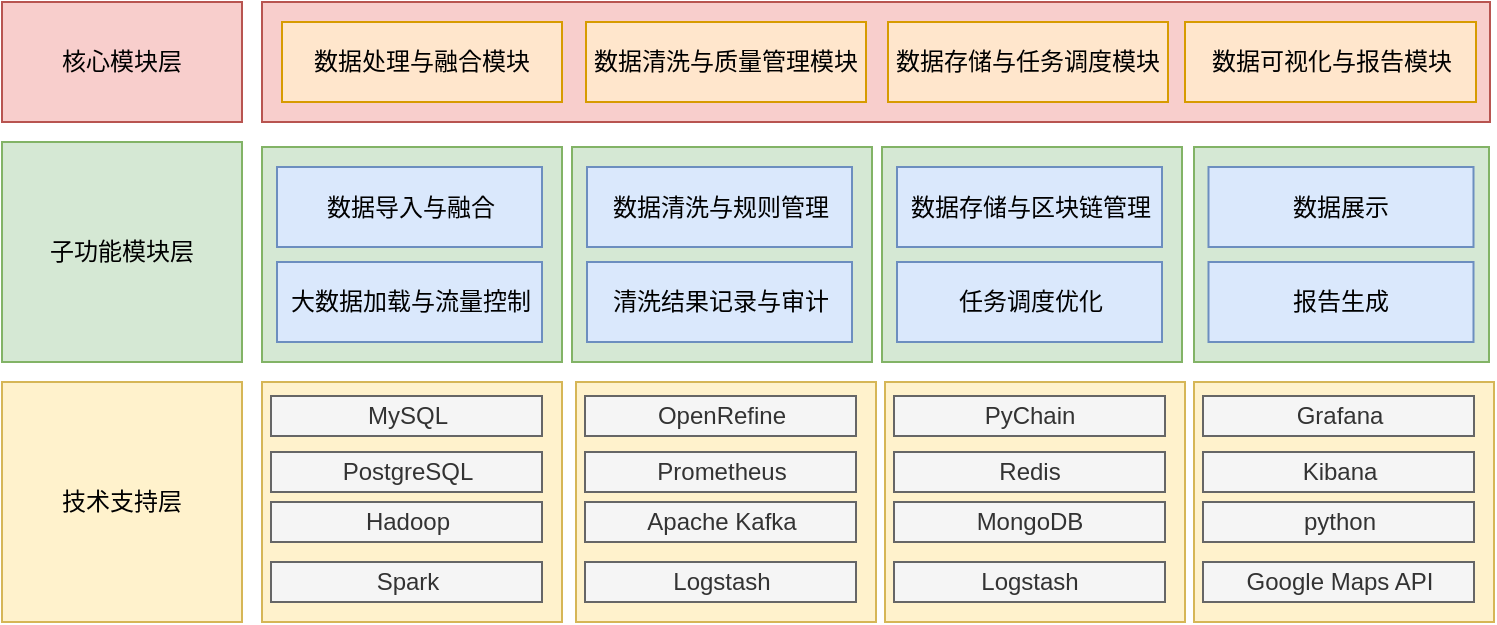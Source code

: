 <mxfile version="25.0.3">
  <diagram name="第 1 页" id="iFm5eo9EGmCHDPWDAaw0">
    <mxGraphModel dx="647" dy="655" grid="1" gridSize="10" guides="1" tooltips="1" connect="1" arrows="1" fold="1" page="1" pageScale="1" pageWidth="827" pageHeight="1169" math="0" shadow="0">
      <root>
        <mxCell id="0" />
        <mxCell id="1" parent="0" />
        <mxCell id="6t4_MSoUbNSP_UoqYTOG-1" value="核心模块层" style="rounded=0;whiteSpace=wrap;html=1;fillColor=#f8cecc;strokeColor=#b85450;" vertex="1" parent="1">
          <mxGeometry x="100" y="90" width="120" height="60" as="geometry" />
        </mxCell>
        <mxCell id="6t4_MSoUbNSP_UoqYTOG-2" value="子功能模块层" style="rounded=0;whiteSpace=wrap;html=1;fillColor=#d5e8d4;strokeColor=#82b366;" vertex="1" parent="1">
          <mxGeometry x="100" y="160" width="120" height="110" as="geometry" />
        </mxCell>
        <mxCell id="6t4_MSoUbNSP_UoqYTOG-3" value="技术支持层" style="rounded=0;whiteSpace=wrap;html=1;fillColor=#fff2cc;strokeColor=#d6b656;" vertex="1" parent="1">
          <mxGeometry x="100" y="280" width="120" height="120" as="geometry" />
        </mxCell>
        <mxCell id="6t4_MSoUbNSP_UoqYTOG-5" value="" style="rounded=0;whiteSpace=wrap;html=1;fillColor=#f8cecc;strokeColor=#b85450;" vertex="1" parent="1">
          <mxGeometry x="230" y="90" width="614" height="60" as="geometry" />
        </mxCell>
        <mxCell id="6t4_MSoUbNSP_UoqYTOG-10" value="&lt;span style=&quot;color: rgba(0, 0, 0, 0); font-family: monospace; font-size: 0px; text-align: start; text-wrap-mode: nowrap;&quot;&gt;%3CmxGraphModel%3E%3Croot%3E%3CmxCell%20id%3D%220%22%2F%3E%3CmxCell%20id%3D%221%22%20parent%3D%220%22%2F%3E%3CmxCell%20id%3D%222%22%20value%3D%22%22%20style%3D%22rounded%3D0%3BwhiteSpace%3Dwrap%3Bhtml%3D1%3B%22%20vertex%3D%221%22%20parent%3D%221%22%3E%3CmxGeometry%20x%3D%22230%22%20y%3D%22162.5%22%20width%3D%22155%22%20height%3D%22107.5%22%20as%3D%22geometry%22%2F%3E%3C%2FmxCell%3E%3CmxCell%20id%3D%223%22%20value%3D%22%E6%95%B0%E6%8D%AE%E5%AF%BC%E5%85%A5%E4%B8%8E%E8%9E%8D%E5%90%88%22%20style%3D%22rounded%3D0%3BwhiteSpace%3Dwrap%3Bhtml%3D1%3B%22%20vertex%3D%221%22%20parent%3D%221%22%3E%3CmxGeometry%20x%3D%22240%22%20y%3D%22170%22%20width%3D%22140%22%20height%3D%2240%22%20as%3D%22geometry%22%2F%3E%3C%2FmxCell%3E%3CmxCell%20id%3D%224%22%20value%3D%22%E5%A4%A7%E6%95%B0%E6%8D%AE%E5%8A%A0%E8%BD%BD%E4%B8%8E%E6%B5%81%E9%87%8F%E6%8E%A7%E5%88%B6%22%20style%3D%22rounded%3D0%3BwhiteSpace%3Dwrap%3Bhtml%3D1%3B%22%20vertex%3D%221%22%20parent%3D%221%22%3E%3CmxGeometry%20x%3D%22240%22%20y%3D%22220%22%20width%3D%22140%22%20height%3D%2240%22%20as%3D%22geometry%22%2F%3E%3C%2FmxCell%3E%3C%2Froot%3E%3C%2FmxGraphModel%3E&lt;/span&gt;" style="rounded=0;whiteSpace=wrap;html=1;fillColor=#d5e8d4;strokeColor=#82b366;" vertex="1" parent="1">
          <mxGeometry x="230" y="162.5" width="150" height="107.5" as="geometry" />
        </mxCell>
        <mxCell id="6t4_MSoUbNSP_UoqYTOG-20" value="数据处理与融合模块" style="rounded=0;whiteSpace=wrap;html=1;fillColor=#ffe6cc;strokeColor=#d79b00;" vertex="1" parent="1">
          <mxGeometry x="240" y="100" width="140" height="40" as="geometry" />
        </mxCell>
        <mxCell id="6t4_MSoUbNSP_UoqYTOG-21" value="数据清洗与质量管理模块" style="rounded=0;whiteSpace=wrap;html=1;fillColor=#ffe6cc;strokeColor=#d79b00;" vertex="1" parent="1">
          <mxGeometry x="392" y="100" width="140" height="40" as="geometry" />
        </mxCell>
        <mxCell id="6t4_MSoUbNSP_UoqYTOG-22" value="数据存储与任务调度模块" style="rounded=0;whiteSpace=wrap;html=1;fillColor=#ffe6cc;strokeColor=#d79b00;" vertex="1" parent="1">
          <mxGeometry x="543" y="100" width="140" height="40" as="geometry" />
        </mxCell>
        <mxCell id="6t4_MSoUbNSP_UoqYTOG-23" value="数据可视化与报告模块" style="rounded=0;whiteSpace=wrap;html=1;fillColor=#ffe6cc;strokeColor=#d79b00;" vertex="1" parent="1">
          <mxGeometry x="691.5" y="100" width="145.5" height="40" as="geometry" />
        </mxCell>
        <mxCell id="6t4_MSoUbNSP_UoqYTOG-25" value="数据导入与融合" style="rounded=0;whiteSpace=wrap;html=1;fillColor=#dae8fc;strokeColor=#6c8ebf;" vertex="1" parent="1">
          <mxGeometry x="237.5" y="172.5" width="132.5" height="40" as="geometry" />
        </mxCell>
        <mxCell id="6t4_MSoUbNSP_UoqYTOG-26" value="大数据加载与流量控制" style="rounded=0;whiteSpace=wrap;html=1;fillColor=#dae8fc;strokeColor=#6c8ebf;" vertex="1" parent="1">
          <mxGeometry x="237.5" y="220" width="132.5" height="40" as="geometry" />
        </mxCell>
        <mxCell id="6t4_MSoUbNSP_UoqYTOG-42" value="&lt;span style=&quot;color: rgba(0, 0, 0, 0); font-family: monospace; font-size: 0px; text-align: start; text-wrap-mode: nowrap;&quot;&gt;%3CmxGraphModel%3E%3Croot%3E%3CmxCell%20id%3D%220%22%2F%3E%3CmxCell%20id%3D%221%22%20parent%3D%220%22%2F%3E%3CmxCell%20id%3D%222%22%20value%3D%22%22%20style%3D%22rounded%3D0%3BwhiteSpace%3Dwrap%3Bhtml%3D1%3B%22%20vertex%3D%221%22%20parent%3D%221%22%3E%3CmxGeometry%20x%3D%22230%22%20y%3D%22162.5%22%20width%3D%22155%22%20height%3D%22107.5%22%20as%3D%22geometry%22%2F%3E%3C%2FmxCell%3E%3CmxCell%20id%3D%223%22%20value%3D%22%E6%95%B0%E6%8D%AE%E5%AF%BC%E5%85%A5%E4%B8%8E%E8%9E%8D%E5%90%88%22%20style%3D%22rounded%3D0%3BwhiteSpace%3Dwrap%3Bhtml%3D1%3B%22%20vertex%3D%221%22%20parent%3D%221%22%3E%3CmxGeometry%20x%3D%22240%22%20y%3D%22170%22%20width%3D%22140%22%20height%3D%2240%22%20as%3D%22geometry%22%2F%3E%3C%2FmxCell%3E%3CmxCell%20id%3D%224%22%20value%3D%22%E5%A4%A7%E6%95%B0%E6%8D%AE%E5%8A%A0%E8%BD%BD%E4%B8%8E%E6%B5%81%E9%87%8F%E6%8E%A7%E5%88%B6%22%20style%3D%22rounded%3D0%3BwhiteSpace%3Dwrap%3Bhtml%3D1%3B%22%20vertex%3D%221%22%20parent%3D%221%22%3E%3CmxGeometry%20x%3D%22240%22%20y%3D%22220%22%20width%3D%22140%22%20height%3D%2240%22%20as%3D%22geometry%22%2F%3E%3C%2FmxCell%3E%3C%2Froot%3E%3C%2FmxGraphModel%3E&lt;/span&gt;" style="rounded=0;whiteSpace=wrap;html=1;fillColor=#d5e8d4;strokeColor=#82b366;" vertex="1" parent="1">
          <mxGeometry x="385" y="162.5" width="150" height="107.5" as="geometry" />
        </mxCell>
        <mxCell id="6t4_MSoUbNSP_UoqYTOG-43" value="数据清洗与规则管理" style="rounded=0;whiteSpace=wrap;html=1;fillColor=#dae8fc;strokeColor=#6c8ebf;" vertex="1" parent="1">
          <mxGeometry x="392.5" y="172.5" width="132.5" height="40" as="geometry" />
        </mxCell>
        <mxCell id="6t4_MSoUbNSP_UoqYTOG-44" value="清洗结果记录与审计" style="rounded=0;whiteSpace=wrap;html=1;fillColor=#dae8fc;strokeColor=#6c8ebf;" vertex="1" parent="1">
          <mxGeometry x="392.5" y="220" width="132.5" height="40" as="geometry" />
        </mxCell>
        <mxCell id="6t4_MSoUbNSP_UoqYTOG-45" value="&lt;span style=&quot;color: rgba(0, 0, 0, 0); font-family: monospace; font-size: 0px; text-align: start; text-wrap-mode: nowrap;&quot;&gt;%3CmxGraphModel%3E%3Croot%3E%3CmxCell%20id%3D%220%22%2F%3E%3CmxCell%20id%3D%221%22%20parent%3D%220%22%2F%3E%3CmxCell%20id%3D%222%22%20value%3D%22%22%20style%3D%22rounded%3D0%3BwhiteSpace%3Dwrap%3Bhtml%3D1%3B%22%20vertex%3D%221%22%20parent%3D%221%22%3E%3CmxGeometry%20x%3D%22230%22%20y%3D%22162.5%22%20width%3D%22155%22%20height%3D%22107.5%22%20as%3D%22geometry%22%2F%3E%3C%2FmxCell%3E%3CmxCell%20id%3D%223%22%20value%3D%22%E6%95%B0%E6%8D%AE%E5%AF%BC%E5%85%A5%E4%B8%8E%E8%9E%8D%E5%90%88%22%20style%3D%22rounded%3D0%3BwhiteSpace%3Dwrap%3Bhtml%3D1%3B%22%20vertex%3D%221%22%20parent%3D%221%22%3E%3CmxGeometry%20x%3D%22240%22%20y%3D%22170%22%20width%3D%22140%22%20height%3D%2240%22%20as%3D%22geometry%22%2F%3E%3C%2FmxCell%3E%3CmxCell%20id%3D%224%22%20value%3D%22%E5%A4%A7%E6%95%B0%E6%8D%AE%E5%8A%A0%E8%BD%BD%E4%B8%8E%E6%B5%81%E9%87%8F%E6%8E%A7%E5%88%B6%22%20style%3D%22rounded%3D0%3BwhiteSpace%3Dwrap%3Bhtml%3D1%3B%22%20vertex%3D%221%22%20parent%3D%221%22%3E%3CmxGeometry%20x%3D%22240%22%20y%3D%22220%22%20width%3D%22140%22%20height%3D%2240%22%20as%3D%22geometry%22%2F%3E%3C%2FmxCell%3E%3C%2Froot%3E%3C%2FmxGraphModel%3E&lt;/span&gt;" style="rounded=0;whiteSpace=wrap;html=1;fillColor=#d5e8d4;strokeColor=#82b366;" vertex="1" parent="1">
          <mxGeometry x="540" y="162.5" width="150" height="107.5" as="geometry" />
        </mxCell>
        <mxCell id="6t4_MSoUbNSP_UoqYTOG-46" value="数据存储与区块链管理  " style="rounded=0;whiteSpace=wrap;html=1;fillColor=#dae8fc;strokeColor=#6c8ebf;" vertex="1" parent="1">
          <mxGeometry x="547.5" y="172.5" width="132.5" height="40" as="geometry" />
        </mxCell>
        <mxCell id="6t4_MSoUbNSP_UoqYTOG-47" value="任务调度优化" style="rounded=0;whiteSpace=wrap;html=1;fillColor=#dae8fc;strokeColor=#6c8ebf;" vertex="1" parent="1">
          <mxGeometry x="547.5" y="220" width="132.5" height="40" as="geometry" />
        </mxCell>
        <mxCell id="6t4_MSoUbNSP_UoqYTOG-48" value="&lt;span style=&quot;color: rgba(0, 0, 0, 0); font-family: monospace; font-size: 0px; text-align: start; text-wrap-mode: nowrap;&quot;&gt;%3CmxGraphModel%3E%3Croot%3E%3CmxCell%20id%3D%220%22%2F%3E%3CmxCell%20id%3D%221%22%20parent%3D%220%22%2F%3E%3CmxCell%20id%3D%222%22%20value%3D%22%22%20style%3D%22rounded%3D0%3BwhiteSpace%3Dwrap%3Bhtml%3D1%3B%22%20vertex%3D%221%22%20parent%3D%221%22%3E%3CmxGeometry%20x%3D%22230%22%20y%3D%22162.5%22%20width%3D%22155%22%20height%3D%22107.5%22%20as%3D%22geometry%22%2F%3E%3C%2FmxCell%3E%3CmxCell%20id%3D%223%22%20value%3D%22%E6%95%B0%E6%8D%AE%E5%AF%BC%E5%85%A5%E4%B8%8E%E8%9E%8D%E5%90%88%22%20style%3D%22rounded%3D0%3BwhiteSpace%3Dwrap%3Bhtml%3D1%3B%22%20vertex%3D%221%22%20parent%3D%221%22%3E%3CmxGeometry%20x%3D%22240%22%20y%3D%22170%22%20width%3D%22140%22%20height%3D%2240%22%20as%3D%22geometry%22%2F%3E%3C%2FmxCell%3E%3CmxCell%20id%3D%224%22%20value%3D%22%E5%A4%A7%E6%95%B0%E6%8D%AE%E5%8A%A0%E8%BD%BD%E4%B8%8E%E6%B5%81%E9%87%8F%E6%8E%A7%E5%88%B6%22%20style%3D%22rounded%3D0%3BwhiteSpace%3Dwrap%3Bhtml%3D1%3B%22%20vertex%3D%221%22%20parent%3D%221%22%3E%3CmxGeometry%20x%3D%22240%22%20y%3D%22220%22%20width%3D%22140%22%20height%3D%2240%22%20as%3D%22geometry%22%2F%3E%3C%2FmxCell%3E%3C%2Froot%3E%3C%2FmxGraphModel%3E&lt;/span&gt;" style="rounded=0;whiteSpace=wrap;html=1;fillColor=#d5e8d4;strokeColor=#82b366;" vertex="1" parent="1">
          <mxGeometry x="696" y="162.5" width="147.5" height="107.5" as="geometry" />
        </mxCell>
        <mxCell id="6t4_MSoUbNSP_UoqYTOG-49" value="数据展示" style="rounded=0;whiteSpace=wrap;html=1;fillColor=#dae8fc;strokeColor=#6c8ebf;" vertex="1" parent="1">
          <mxGeometry x="703.25" y="172.5" width="132.5" height="40" as="geometry" />
        </mxCell>
        <mxCell id="6t4_MSoUbNSP_UoqYTOG-50" value="报告生成" style="rounded=0;whiteSpace=wrap;html=1;fillColor=#dae8fc;strokeColor=#6c8ebf;" vertex="1" parent="1">
          <mxGeometry x="703.25" y="220" width="132.5" height="40" as="geometry" />
        </mxCell>
        <mxCell id="6t4_MSoUbNSP_UoqYTOG-54" value="&lt;span style=&quot;color: rgba(0, 0, 0, 0); font-family: monospace; font-size: 0px; text-align: start; text-wrap-mode: nowrap;&quot;&gt;%3CmxGraphModel%3E%3Croot%3E%3CmxCell%20id%3D%220%22%2F%3E%3CmxCell%20id%3D%221%22%20parent%3D%220%22%2F%3E%3CmxCell%20id%3D%222%22%20value%3D%22%22%20style%3D%22rounded%3D0%3BwhiteSpace%3Dwrap%3Bhtml%3D1%3B%22%20vertex%3D%221%22%20parent%3D%221%22%3E%3CmxGeometry%20x%3D%22230%22%20y%3D%22162.5%22%20width%3D%22155%22%20height%3D%22107.5%22%20as%3D%22geometry%22%2F%3E%3C%2FmxCell%3E%3CmxCell%20id%3D%223%22%20value%3D%22%E6%95%B0%E6%8D%AE%E5%AF%BC%E5%85%A5%E4%B8%8E%E8%9E%8D%E5%90%88%22%20style%3D%22rounded%3D0%3BwhiteSpace%3Dwrap%3Bhtml%3D1%3B%22%20vertex%3D%221%22%20parent%3D%221%22%3E%3CmxGeometry%20x%3D%22240%22%20y%3D%22170%22%20width%3D%22140%22%20height%3D%2240%22%20as%3D%22geometry%22%2F%3E%3C%2FmxCell%3E%3CmxCell%20id%3D%224%22%20value%3D%22%E5%A4%A7%E6%95%B0%E6%8D%AE%E5%8A%A0%E8%BD%BD%E4%B8%8E%E6%B5%81%E9%87%8F%E6%8E%A7%E5%88%B6%22%20style%3D%22rounded%3D0%3BwhiteSpace%3Dwrap%3Bhtml%3D1%3B%22%20vertex%3D%221%22%20parent%3D%221%22%3E%3CmxGeometry%20x%3D%22240%22%20y%3D%22220%22%20width%3D%22140%22%20height%3D%2240%22%20as%3D%22geometry%22%2F%3E%3C%2FmxCell%3E%3C%2Froot%3E%3C%2FmxGraphModel%3E&lt;/span&gt;" style="rounded=0;whiteSpace=wrap;html=1;fillColor=#fff2cc;strokeColor=#d6b656;" vertex="1" parent="1">
          <mxGeometry x="230" y="280" width="150" height="120" as="geometry" />
        </mxCell>
        <mxCell id="6t4_MSoUbNSP_UoqYTOG-57" value="MySQL" style="rounded=0;whiteSpace=wrap;html=1;fillColor=#f5f5f5;fontColor=#333333;strokeColor=#666666;" vertex="1" parent="1">
          <mxGeometry x="234.5" y="287" width="135.5" height="20" as="geometry" />
        </mxCell>
        <mxCell id="6t4_MSoUbNSP_UoqYTOG-60" value="PostgreSQL" style="rounded=0;whiteSpace=wrap;html=1;fillColor=#f5f5f5;fontColor=#333333;strokeColor=#666666;" vertex="1" parent="1">
          <mxGeometry x="234.5" y="315" width="135.5" height="20" as="geometry" />
        </mxCell>
        <mxCell id="6t4_MSoUbNSP_UoqYTOG-61" value="Hadoop" style="rounded=0;whiteSpace=wrap;html=1;fillColor=#f5f5f5;fontColor=#333333;strokeColor=#666666;" vertex="1" parent="1">
          <mxGeometry x="234.5" y="340" width="135.5" height="20" as="geometry" />
        </mxCell>
        <mxCell id="6t4_MSoUbNSP_UoqYTOG-62" value="Spark" style="rounded=0;whiteSpace=wrap;html=1;fillColor=#f5f5f5;fontColor=#333333;strokeColor=#666666;" vertex="1" parent="1">
          <mxGeometry x="234.5" y="370" width="135.5" height="20" as="geometry" />
        </mxCell>
        <mxCell id="6t4_MSoUbNSP_UoqYTOG-68" value="&lt;span style=&quot;color: rgba(0, 0, 0, 0); font-family: monospace; font-size: 0px; text-align: start; text-wrap-mode: nowrap;&quot;&gt;%3CmxGraphModel%3E%3Croot%3E%3CmxCell%20id%3D%220%22%2F%3E%3CmxCell%20id%3D%221%22%20parent%3D%220%22%2F%3E%3CmxCell%20id%3D%222%22%20value%3D%22%22%20style%3D%22rounded%3D0%3BwhiteSpace%3Dwrap%3Bhtml%3D1%3B%22%20vertex%3D%221%22%20parent%3D%221%22%3E%3CmxGeometry%20x%3D%22230%22%20y%3D%22162.5%22%20width%3D%22155%22%20height%3D%22107.5%22%20as%3D%22geometry%22%2F%3E%3C%2FmxCell%3E%3CmxCell%20id%3D%223%22%20value%3D%22%E6%95%B0%E6%8D%AE%E5%AF%BC%E5%85%A5%E4%B8%8E%E8%9E%8D%E5%90%88%22%20style%3D%22rounded%3D0%3BwhiteSpace%3Dwrap%3Bhtml%3D1%3B%22%20vertex%3D%221%22%20parent%3D%221%22%3E%3CmxGeometry%20x%3D%22240%22%20y%3D%22170%22%20width%3D%22140%22%20height%3D%2240%22%20as%3D%22geometry%22%2F%3E%3C%2FmxCell%3E%3CmxCell%20id%3D%224%22%20value%3D%22%E5%A4%A7%E6%95%B0%E6%8D%AE%E5%8A%A0%E8%BD%BD%E4%B8%8E%E6%B5%81%E9%87%8F%E6%8E%A7%E5%88%B6%22%20style%3D%22rounded%3D0%3BwhiteSpace%3Dwrap%3Bhtml%3D1%3B%22%20vertex%3D%221%22%20parent%3D%221%22%3E%3CmxGeometry%20x%3D%22240%22%20y%3D%22220%22%20width%3D%22140%22%20height%3D%2240%22%20as%3D%22geometry%22%2F%3E%3C%2FmxCell%3E%3C%2Froot%3E%3C%2FmxGraphModel%3E&lt;/span&gt;" style="rounded=0;whiteSpace=wrap;html=1;fillColor=#fff2cc;strokeColor=#d6b656;" vertex="1" parent="1">
          <mxGeometry x="387" y="280" width="150" height="120" as="geometry" />
        </mxCell>
        <mxCell id="6t4_MSoUbNSP_UoqYTOG-69" value="OpenRefine" style="rounded=0;whiteSpace=wrap;html=1;fillColor=#f5f5f5;fontColor=#333333;strokeColor=#666666;" vertex="1" parent="1">
          <mxGeometry x="391.5" y="287" width="135.5" height="20" as="geometry" />
        </mxCell>
        <mxCell id="6t4_MSoUbNSP_UoqYTOG-70" value="Prometheus" style="rounded=0;whiteSpace=wrap;html=1;fillColor=#f5f5f5;fontColor=#333333;strokeColor=#666666;" vertex="1" parent="1">
          <mxGeometry x="391.5" y="315" width="135.5" height="20" as="geometry" />
        </mxCell>
        <mxCell id="6t4_MSoUbNSP_UoqYTOG-71" value="Apache Kafka" style="rounded=0;whiteSpace=wrap;html=1;fillColor=#f5f5f5;fontColor=#333333;strokeColor=#666666;" vertex="1" parent="1">
          <mxGeometry x="391.5" y="340" width="135.5" height="20" as="geometry" />
        </mxCell>
        <mxCell id="6t4_MSoUbNSP_UoqYTOG-72" value="Logstash" style="rounded=0;whiteSpace=wrap;html=1;fillColor=#f5f5f5;fontColor=#333333;strokeColor=#666666;" vertex="1" parent="1">
          <mxGeometry x="391.5" y="370" width="135.5" height="20" as="geometry" />
        </mxCell>
        <mxCell id="6t4_MSoUbNSP_UoqYTOG-73" value="&lt;span style=&quot;color: rgba(0, 0, 0, 0); font-family: monospace; font-size: 0px; text-align: start; text-wrap-mode: nowrap;&quot;&gt;%3CmxGraphModel%3E%3Croot%3E%3CmxCell%20id%3D%220%22%2F%3E%3CmxCell%20id%3D%221%22%20parent%3D%220%22%2F%3E%3CmxCell%20id%3D%222%22%20value%3D%22%22%20style%3D%22rounded%3D0%3BwhiteSpace%3Dwrap%3Bhtml%3D1%3B%22%20vertex%3D%221%22%20parent%3D%221%22%3E%3CmxGeometry%20x%3D%22230%22%20y%3D%22162.5%22%20width%3D%22155%22%20height%3D%22107.5%22%20as%3D%22geometry%22%2F%3E%3C%2FmxCell%3E%3CmxCell%20id%3D%223%22%20value%3D%22%E6%95%B0%E6%8D%AE%E5%AF%BC%E5%85%A5%E4%B8%8E%E8%9E%8D%E5%90%88%22%20style%3D%22rounded%3D0%3BwhiteSpace%3Dwrap%3Bhtml%3D1%3B%22%20vertex%3D%221%22%20parent%3D%221%22%3E%3CmxGeometry%20x%3D%22240%22%20y%3D%22170%22%20width%3D%22140%22%20height%3D%2240%22%20as%3D%22geometry%22%2F%3E%3C%2FmxCell%3E%3CmxCell%20id%3D%224%22%20value%3D%22%E5%A4%A7%E6%95%B0%E6%8D%AE%E5%8A%A0%E8%BD%BD%E4%B8%8E%E6%B5%81%E9%87%8F%E6%8E%A7%E5%88%B6%22%20style%3D%22rounded%3D0%3BwhiteSpace%3Dwrap%3Bhtml%3D1%3B%22%20vertex%3D%221%22%20parent%3D%221%22%3E%3CmxGeometry%20x%3D%22240%22%20y%3D%22220%22%20width%3D%22140%22%20height%3D%2240%22%20as%3D%22geometry%22%2F%3E%3C%2FmxCell%3E%3C%2Froot%3E%3C%2FmxGraphModel%3E&lt;/span&gt;" style="rounded=0;whiteSpace=wrap;html=1;fillColor=#fff2cc;strokeColor=#d6b656;" vertex="1" parent="1">
          <mxGeometry x="541.5" y="280" width="150" height="120" as="geometry" />
        </mxCell>
        <mxCell id="6t4_MSoUbNSP_UoqYTOG-74" value="PyChain" style="rounded=0;whiteSpace=wrap;html=1;fillColor=#f5f5f5;fontColor=#333333;strokeColor=#666666;" vertex="1" parent="1">
          <mxGeometry x="546" y="287" width="135.5" height="20" as="geometry" />
        </mxCell>
        <mxCell id="6t4_MSoUbNSP_UoqYTOG-75" value="Redis" style="rounded=0;whiteSpace=wrap;html=1;fillColor=#f5f5f5;fontColor=#333333;strokeColor=#666666;" vertex="1" parent="1">
          <mxGeometry x="546" y="315" width="135.5" height="20" as="geometry" />
        </mxCell>
        <mxCell id="6t4_MSoUbNSP_UoqYTOG-76" value="MongoDB" style="rounded=0;whiteSpace=wrap;html=1;fillColor=#f5f5f5;fontColor=#333333;strokeColor=#666666;" vertex="1" parent="1">
          <mxGeometry x="546" y="340" width="135.5" height="20" as="geometry" />
        </mxCell>
        <mxCell id="6t4_MSoUbNSP_UoqYTOG-77" value="Logstash" style="rounded=0;whiteSpace=wrap;html=1;fillColor=#f5f5f5;fontColor=#333333;strokeColor=#666666;" vertex="1" parent="1">
          <mxGeometry x="546" y="370" width="135.5" height="20" as="geometry" />
        </mxCell>
        <mxCell id="6t4_MSoUbNSP_UoqYTOG-78" value="&lt;span style=&quot;color: rgba(0, 0, 0, 0); font-family: monospace; font-size: 0px; text-align: start; text-wrap-mode: nowrap;&quot;&gt;%3CmxGraphModel%3E%3Croot%3E%3CmxCell%20id%3D%220%22%2F%3E%3CmxCell%20id%3D%221%22%20parent%3D%220%22%2F%3E%3CmxCell%20id%3D%222%22%20value%3D%22%22%20style%3D%22rounded%3D0%3BwhiteSpace%3Dwrap%3Bhtml%3D1%3B%22%20vertex%3D%221%22%20parent%3D%221%22%3E%3CmxGeometry%20x%3D%22230%22%20y%3D%22162.5%22%20width%3D%22155%22%20height%3D%22107.5%22%20as%3D%22geometry%22%2F%3E%3C%2FmxCell%3E%3CmxCell%20id%3D%223%22%20value%3D%22%E6%95%B0%E6%8D%AE%E5%AF%BC%E5%85%A5%E4%B8%8E%E8%9E%8D%E5%90%88%22%20style%3D%22rounded%3D0%3BwhiteSpace%3Dwrap%3Bhtml%3D1%3B%22%20vertex%3D%221%22%20parent%3D%221%22%3E%3CmxGeometry%20x%3D%22240%22%20y%3D%22170%22%20width%3D%22140%22%20height%3D%2240%22%20as%3D%22geometry%22%2F%3E%3C%2FmxCell%3E%3CmxCell%20id%3D%224%22%20value%3D%22%E5%A4%A7%E6%95%B0%E6%8D%AE%E5%8A%A0%E8%BD%BD%E4%B8%8E%E6%B5%81%E9%87%8F%E6%8E%A7%E5%88%B6%22%20style%3D%22rounded%3D0%3BwhiteSpace%3Dwrap%3Bhtml%3D1%3B%22%20vertex%3D%221%22%20parent%3D%221%22%3E%3CmxGeometry%20x%3D%22240%22%20y%3D%22220%22%20width%3D%22140%22%20height%3D%2240%22%20as%3D%22geometry%22%2F%3E%3C%2FmxCell%3E%3C%2Froot%3E%3C%2FmxGraphModel%3E&lt;/span&gt;" style="rounded=0;whiteSpace=wrap;html=1;fillColor=#fff2cc;strokeColor=#d6b656;" vertex="1" parent="1">
          <mxGeometry x="696" y="280" width="150" height="120" as="geometry" />
        </mxCell>
        <mxCell id="6t4_MSoUbNSP_UoqYTOG-79" value="Grafana" style="rounded=0;whiteSpace=wrap;html=1;fillColor=#f5f5f5;fontColor=#333333;strokeColor=#666666;" vertex="1" parent="1">
          <mxGeometry x="700.5" y="287" width="135.5" height="20" as="geometry" />
        </mxCell>
        <mxCell id="6t4_MSoUbNSP_UoqYTOG-80" value="Kibana" style="rounded=0;whiteSpace=wrap;html=1;fillColor=#f5f5f5;fontColor=#333333;strokeColor=#666666;" vertex="1" parent="1">
          <mxGeometry x="700.5" y="315" width="135.5" height="20" as="geometry" />
        </mxCell>
        <mxCell id="6t4_MSoUbNSP_UoqYTOG-81" value="python" style="rounded=0;whiteSpace=wrap;html=1;fillColor=#f5f5f5;fontColor=#333333;strokeColor=#666666;" vertex="1" parent="1">
          <mxGeometry x="700.5" y="340" width="135.5" height="20" as="geometry" />
        </mxCell>
        <mxCell id="6t4_MSoUbNSP_UoqYTOG-82" value="Google Maps API" style="rounded=0;whiteSpace=wrap;html=1;fillColor=#f5f5f5;fontColor=#333333;strokeColor=#666666;" vertex="1" parent="1">
          <mxGeometry x="700.5" y="370" width="135.5" height="20" as="geometry" />
        </mxCell>
      </root>
    </mxGraphModel>
  </diagram>
</mxfile>
